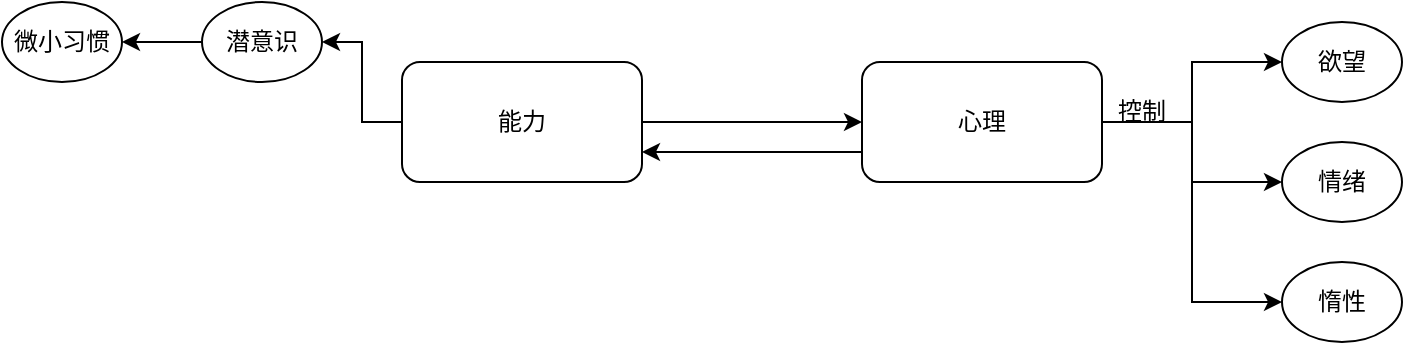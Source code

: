 <mxfile version="20.5.2" type="github">
  <diagram id="0wAhfKJ8misqVIhNuwWv" name="第 1 页">
    <mxGraphModel dx="1185" dy="667" grid="1" gridSize="10" guides="1" tooltips="1" connect="1" arrows="1" fold="1" page="1" pageScale="1" pageWidth="400000" pageHeight="300000" math="0" shadow="0">
      <root>
        <mxCell id="0" />
        <mxCell id="1" parent="0" />
        <mxCell id="HpDBfRkbDc8qKu7DJIjY-3" value="" style="edgeStyle=orthogonalEdgeStyle;rounded=0;orthogonalLoop=1;jettySize=auto;html=1;" edge="1" parent="1" source="HpDBfRkbDc8qKu7DJIjY-1" target="HpDBfRkbDc8qKu7DJIjY-2">
          <mxGeometry relative="1" as="geometry" />
        </mxCell>
        <mxCell id="HpDBfRkbDc8qKu7DJIjY-13" style="edgeStyle=orthogonalEdgeStyle;rounded=0;orthogonalLoop=1;jettySize=auto;html=1;exitX=0;exitY=0.5;exitDx=0;exitDy=0;entryX=1;entryY=0.5;entryDx=0;entryDy=0;" edge="1" parent="1" source="HpDBfRkbDc8qKu7DJIjY-1" target="HpDBfRkbDc8qKu7DJIjY-12">
          <mxGeometry relative="1" as="geometry" />
        </mxCell>
        <mxCell id="HpDBfRkbDc8qKu7DJIjY-1" value="能力" style="rounded=1;whiteSpace=wrap;html=1;" vertex="1" parent="1">
          <mxGeometry x="490" y="1420" width="120" height="60" as="geometry" />
        </mxCell>
        <mxCell id="HpDBfRkbDc8qKu7DJIjY-4" style="edgeStyle=orthogonalEdgeStyle;rounded=0;orthogonalLoop=1;jettySize=auto;html=1;exitX=0;exitY=0.75;exitDx=0;exitDy=0;entryX=1;entryY=0.75;entryDx=0;entryDy=0;" edge="1" parent="1" source="HpDBfRkbDc8qKu7DJIjY-2" target="HpDBfRkbDc8qKu7DJIjY-1">
          <mxGeometry relative="1" as="geometry" />
        </mxCell>
        <mxCell id="HpDBfRkbDc8qKu7DJIjY-8" style="edgeStyle=orthogonalEdgeStyle;rounded=0;orthogonalLoop=1;jettySize=auto;html=1;exitX=1;exitY=0.5;exitDx=0;exitDy=0;entryX=0;entryY=0.5;entryDx=0;entryDy=0;" edge="1" parent="1" source="HpDBfRkbDc8qKu7DJIjY-2" target="HpDBfRkbDc8qKu7DJIjY-5">
          <mxGeometry relative="1" as="geometry" />
        </mxCell>
        <mxCell id="HpDBfRkbDc8qKu7DJIjY-9" style="edgeStyle=orthogonalEdgeStyle;rounded=0;orthogonalLoop=1;jettySize=auto;html=1;exitX=1;exitY=0.5;exitDx=0;exitDy=0;" edge="1" parent="1" source="HpDBfRkbDc8qKu7DJIjY-2" target="HpDBfRkbDc8qKu7DJIjY-6">
          <mxGeometry relative="1" as="geometry" />
        </mxCell>
        <mxCell id="HpDBfRkbDc8qKu7DJIjY-16" style="edgeStyle=orthogonalEdgeStyle;rounded=0;orthogonalLoop=1;jettySize=auto;html=1;exitX=1;exitY=0.5;exitDx=0;exitDy=0;entryX=0;entryY=0.5;entryDx=0;entryDy=0;" edge="1" parent="1" source="HpDBfRkbDc8qKu7DJIjY-2" target="HpDBfRkbDc8qKu7DJIjY-15">
          <mxGeometry relative="1" as="geometry" />
        </mxCell>
        <mxCell id="HpDBfRkbDc8qKu7DJIjY-2" value="心理" style="whiteSpace=wrap;html=1;rounded=1;" vertex="1" parent="1">
          <mxGeometry x="720" y="1420" width="120" height="60" as="geometry" />
        </mxCell>
        <mxCell id="HpDBfRkbDc8qKu7DJIjY-5" value="欲望" style="ellipse;whiteSpace=wrap;html=1;" vertex="1" parent="1">
          <mxGeometry x="930" y="1400" width="60" height="40" as="geometry" />
        </mxCell>
        <mxCell id="HpDBfRkbDc8qKu7DJIjY-6" value="情绪" style="ellipse;whiteSpace=wrap;html=1;" vertex="1" parent="1">
          <mxGeometry x="930" y="1460" width="60" height="40" as="geometry" />
        </mxCell>
        <mxCell id="HpDBfRkbDc8qKu7DJIjY-7" value="微小习惯" style="ellipse;whiteSpace=wrap;html=1;" vertex="1" parent="1">
          <mxGeometry x="290" y="1390" width="60" height="40" as="geometry" />
        </mxCell>
        <mxCell id="HpDBfRkbDc8qKu7DJIjY-10" value="控制&lt;br&gt;" style="text;html=1;strokeColor=none;fillColor=none;align=center;verticalAlign=middle;whiteSpace=wrap;rounded=0;" vertex="1" parent="1">
          <mxGeometry x="830" y="1430" width="60" height="30" as="geometry" />
        </mxCell>
        <mxCell id="HpDBfRkbDc8qKu7DJIjY-14" style="edgeStyle=orthogonalEdgeStyle;rounded=0;orthogonalLoop=1;jettySize=auto;html=1;exitX=0;exitY=0.5;exitDx=0;exitDy=0;" edge="1" parent="1" source="HpDBfRkbDc8qKu7DJIjY-12" target="HpDBfRkbDc8qKu7DJIjY-7">
          <mxGeometry relative="1" as="geometry" />
        </mxCell>
        <mxCell id="HpDBfRkbDc8qKu7DJIjY-12" value="潜意识" style="ellipse;whiteSpace=wrap;html=1;" vertex="1" parent="1">
          <mxGeometry x="390" y="1390" width="60" height="40" as="geometry" />
        </mxCell>
        <mxCell id="HpDBfRkbDc8qKu7DJIjY-15" value="惰性" style="ellipse;whiteSpace=wrap;html=1;" vertex="1" parent="1">
          <mxGeometry x="930" y="1520" width="60" height="40" as="geometry" />
        </mxCell>
      </root>
    </mxGraphModel>
  </diagram>
</mxfile>
